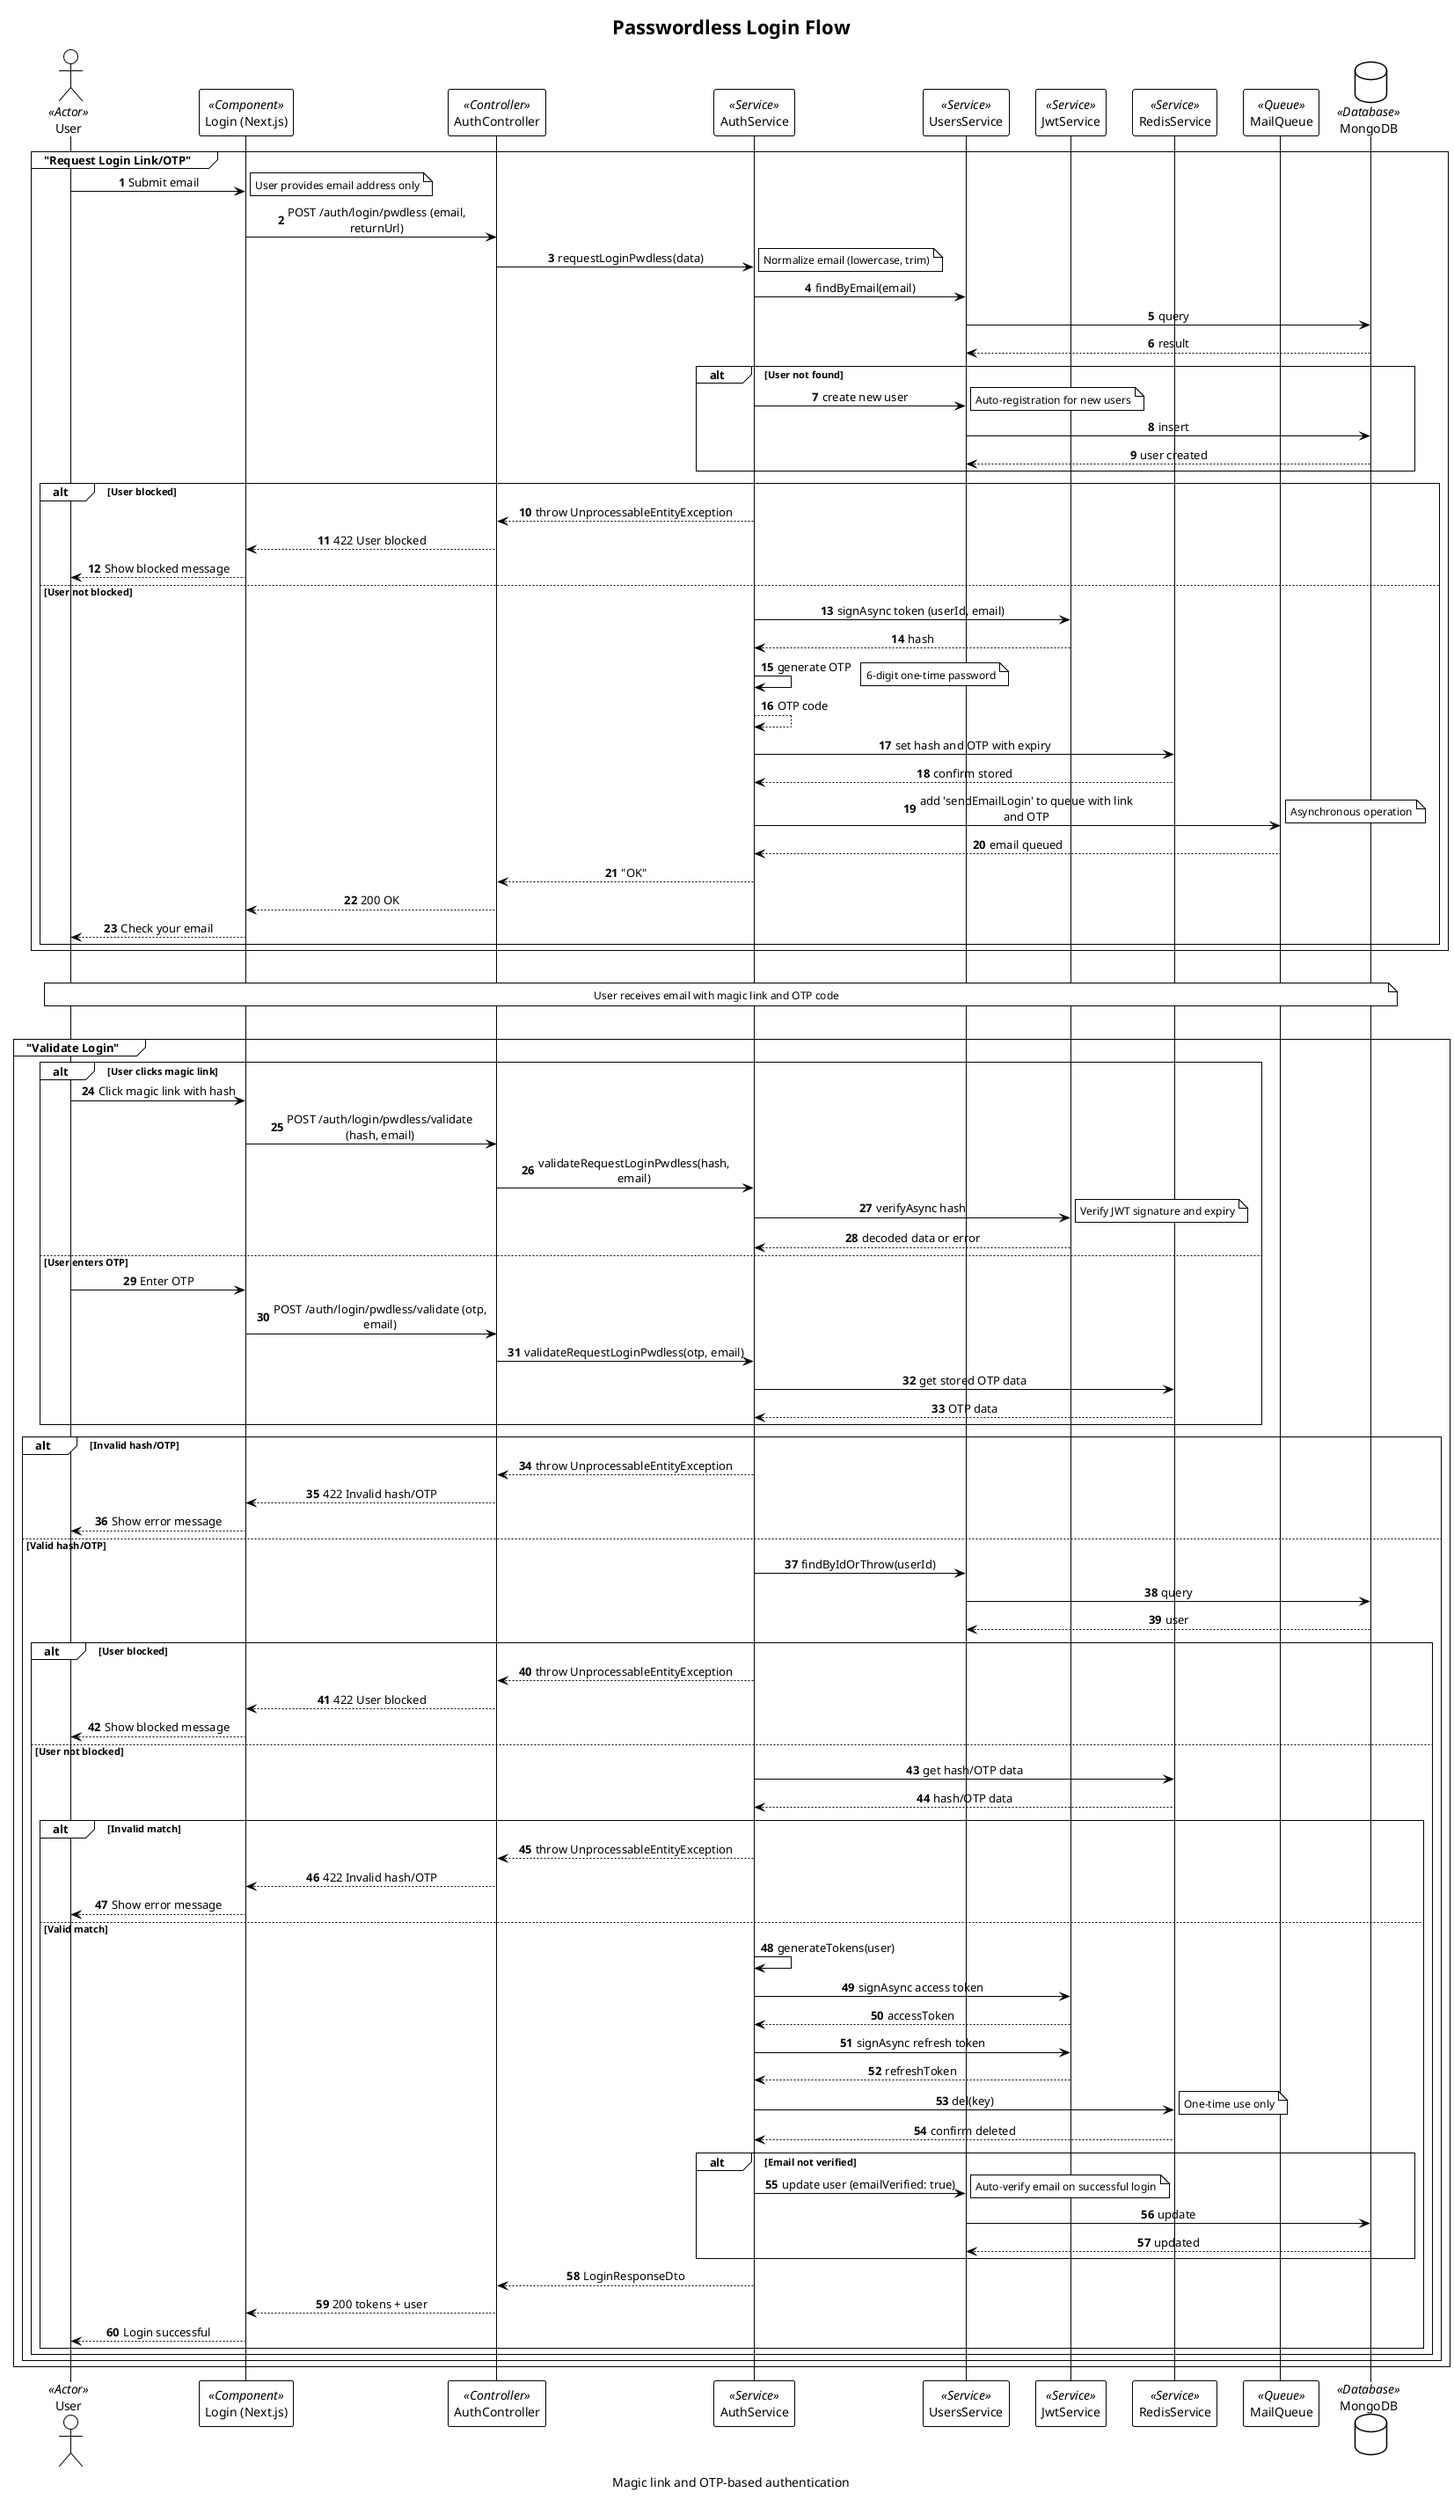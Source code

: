 @startuml Passwordless Login Flow
!theme plain
skinparam sequenceMessageAlign center
skinparam maxMessageSize 250
skinparam noteFontSize 12
skinparam BoxPadding 10

autonumber

title Passwordless Login Flow
caption Magic link and OTP-based authentication

actor User <<Actor>>
participant "Login (Next.js)" as LoginComponent <<Component>>
participant "AuthController" as AuthController <<Controller>>
participant "AuthService" as AuthService <<Service>>
participant "UsersService" as UsersService <<Service>>
participant "JwtService" as JwtService <<Service>>
participant "RedisService" as RedisService <<Service>>
participant "MailQueue" as MailQueue <<Queue>>
database "MongoDB" as DB <<Database>>

' Request Passwordless Login
group "Request Login Link/OTP"
    User -> LoginComponent: Submit email
    note right: User provides email address only
    LoginComponent -> AuthController: POST /auth/login/pwdless (email, returnUrl)
    AuthController -> AuthService: requestLoginPwdless(data)
    note right: Normalize email (lowercase, trim)

    AuthService -> UsersService: findByEmail(email)
    UsersService -> DB: query
    return result
    deactivate UsersService

    alt User not found
        AuthService -> UsersService: create new user
        note right: Auto-registration for new users
        UsersService -> DB: insert
        return user created
        deactivate UsersService
    end

    alt User blocked
        AuthService --> AuthController: throw UnprocessableEntityException
        AuthController --> LoginComponent: 422 User blocked
        LoginComponent --> User: Show blocked message
    else User not blocked
        AuthService -> JwtService: signAsync token (userId, email)
        return hash

        AuthService -> AuthService: generate OTP
        note right: 6-digit one-time password
        return OTP code

        AuthService -> RedisService: set hash and OTP with expiry
        return confirm stored

        AuthService -> MailQueue: add 'sendEmailLogin' to queue with link and OTP
        note right: Asynchronous operation
        MailQueue --> AuthService: email queued

        AuthService --> AuthController: "OK"
        AuthController --> LoginComponent: 200 OK
        LoginComponent --> User: Check your email
    end
end

|||
note across: User receives email with magic link and OTP code
|||

' Validate Passwordless Login
group "Validate Login"
    alt User clicks magic link
        User -> LoginComponent: Click magic link with hash
        LoginComponent -> AuthController: POST /auth/login/pwdless/validate (hash, email)
        AuthController -> AuthService: validateRequestLoginPwdless(hash, email)
        AuthService -> JwtService: verifyAsync hash
        note right: Verify JWT signature and expiry
        return decoded data or error
    else User enters OTP
        User -> LoginComponent: Enter OTP
        LoginComponent -> AuthController: POST /auth/login/pwdless/validate (otp, email)
        AuthController -> AuthService: validateRequestLoginPwdless(otp, email)
        AuthService -> RedisService: get stored OTP data
        return OTP data
    end

    alt Invalid hash/OTP
        AuthService --> AuthController: throw UnprocessableEntityException
        AuthController --> LoginComponent: 422 Invalid hash/OTP
        LoginComponent --> User: Show error message
    else Valid hash/OTP
        AuthService -> UsersService: findByIdOrThrow(userId)
        UsersService -> DB: query
        return user
        deactivate UsersService

        alt User blocked
            AuthService --> AuthController: throw UnprocessableEntityException
            AuthController --> LoginComponent: 422 User blocked
            LoginComponent --> User: Show blocked message
        else User not blocked
            AuthService -> RedisService: get hash/OTP data
            return hash/OTP data

            alt Invalid match
                AuthService --> AuthController: throw UnprocessableEntityException
                AuthController --> LoginComponent: 422 Invalid hash/OTP
                LoginComponent --> User: Show error message
            else Valid match
                AuthService -> AuthService: generateTokens(user)

                AuthService -> JwtService: signAsync access token
                return accessToken

                AuthService -> JwtService: signAsync refresh token
                return refreshToken

                AuthService -> RedisService: del(key)
                note right: One-time use only
                return confirm deleted

                alt Email not verified
                    AuthService -> UsersService: update user (emailVerified: true)
                    note right: Auto-verify email on successful login
                    UsersService -> DB: update
                    return updated
                    deactivate UsersService
                end

                AuthService --> AuthController: LoginResponseDto
                AuthController --> LoginComponent: 200 tokens + user
                LoginComponent --> User: Login successful
            end
        end
    end
end

@enduml
